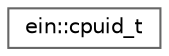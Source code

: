 digraph "Graphical Class Hierarchy"
{
 // LATEX_PDF_SIZE
  bgcolor="transparent";
  edge [fontname=Helvetica,fontsize=10,labelfontname=Helvetica,labelfontsize=10];
  node [fontname=Helvetica,fontsize=10,shape=box,height=0.2,width=0.4];
  rankdir="LR";
  Node0 [id="Node000000",label="ein::cpuid_t",height=0.2,width=0.4,color="grey40", fillcolor="white", style="filled",URL="$df/d08/group__cpuid.html#d4/d6b/structein_1_1cpuid__t",tooltip=" "];
}
